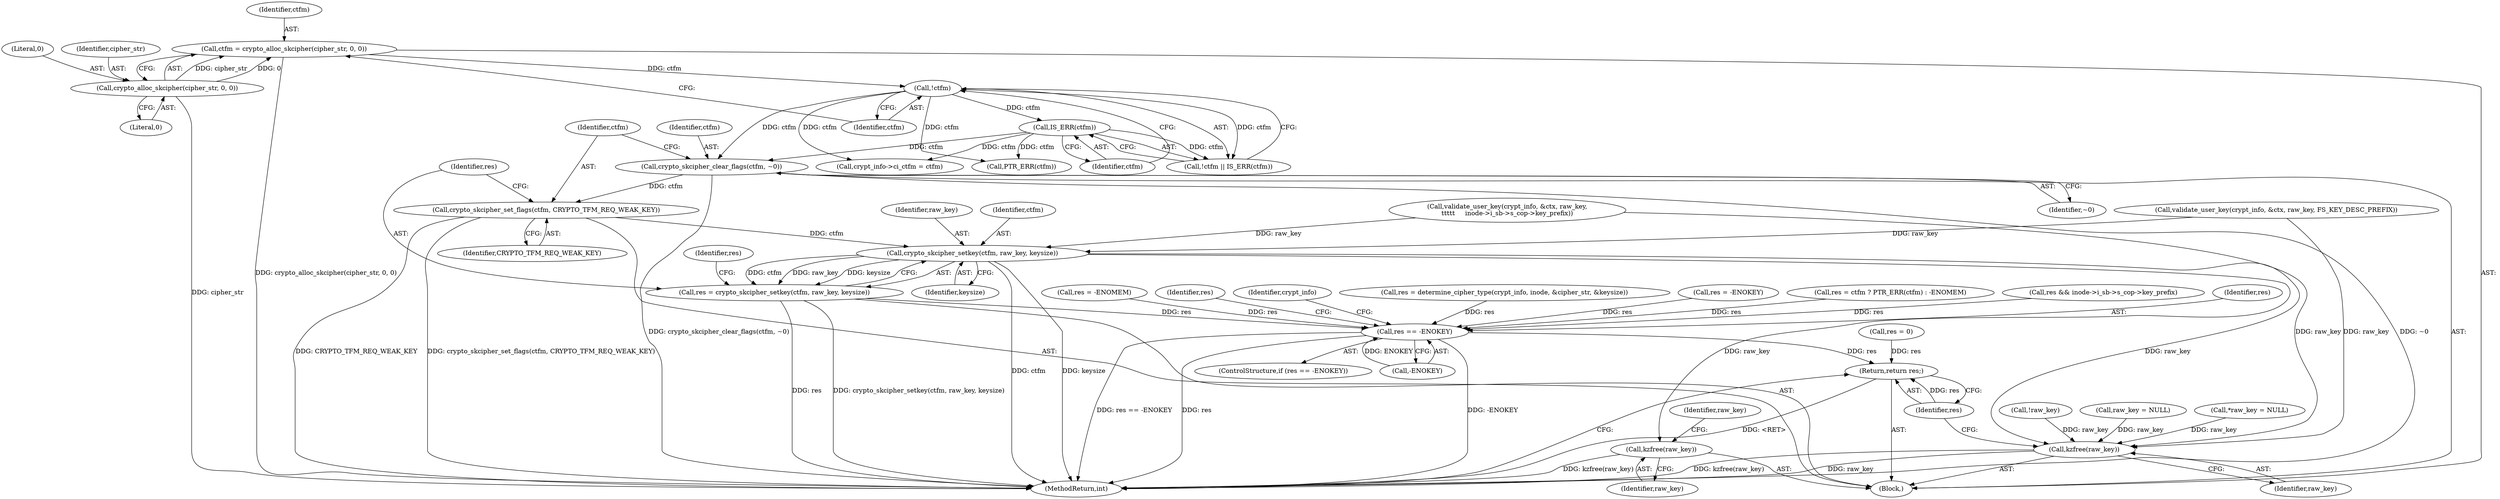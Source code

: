 digraph "0_linux_1b53cf9815bb4744958d41f3795d5d5a1d365e2d_1@API" {
"1000403" [label="(Call,crypto_skcipher_clear_flags(ctfm, ~0))"];
"1000386" [label="(Call,IS_ERR(ctfm))"];
"1000384" [label="(Call,!ctfm)"];
"1000376" [label="(Call,ctfm = crypto_alloc_skcipher(cipher_str, 0, 0))"];
"1000378" [label="(Call,crypto_alloc_skcipher(cipher_str, 0, 0))"];
"1000406" [label="(Call,crypto_skcipher_set_flags(ctfm, CRYPTO_TFM_REQ_WEAK_KEY))"];
"1000411" [label="(Call,crypto_skcipher_setkey(ctfm, raw_key, keysize))"];
"1000409" [label="(Call,res = crypto_skcipher_setkey(ctfm, raw_key, keysize))"];
"1000441" [label="(Call,res == -ENOKEY)"];
"1000452" [label="(Return,return res;)"];
"1000418" [label="(Call,kzfree(raw_key))"];
"1000450" [label="(Call,kzfree(raw_key))"];
"1000299" [label="(Call,res = determine_cipher_type(crypt_info, inode, &cipher_str, &keysize))"];
"1000452" [label="(Return,return res;)"];
"1000385" [label="(Identifier,ctfm)"];
"1000409" [label="(Call,res = crypto_skcipher_setkey(ctfm, raw_key, keysize))"];
"1000378" [label="(Call,crypto_alloc_skcipher(cipher_str, 0, 0))"];
"1000440" [label="(ControlStructure,if (res == -ENOKEY))"];
"1000443" [label="(Call,-ENOKEY)"];
"1000366" [label="(Call,res = -ENOKEY)"];
"1000321" [label="(Call,!raw_key)"];
"1000454" [label="(MethodReturn,int)"];
"1000420" [label="(Call,raw_key = NULL)"];
"1000389" [label="(Call,res = ctfm ? PTR_ERR(ctfm) : -ENOMEM)"];
"1000411" [label="(Call,crypto_skcipher_setkey(ctfm, raw_key, keysize))"];
"1000416" [label="(Identifier,res)"];
"1000383" [label="(Call,!ctfm || IS_ERR(ctfm))"];
"1000406" [label="(Call,crypto_skcipher_set_flags(ctfm, CRYPTO_TFM_REQ_WEAK_KEY))"];
"1000380" [label="(Literal,0)"];
"1000386" [label="(Call,IS_ERR(ctfm))"];
"1000381" [label="(Literal,0)"];
"1000333" [label="(Call,res && inode->i_sb->s_cop->key_prefix)"];
"1000377" [label="(Identifier,ctfm)"];
"1000453" [label="(Identifier,res)"];
"1000441" [label="(Call,res == -ENOKEY)"];
"1000408" [label="(Identifier,CRYPTO_TFM_REQ_WEAK_KEY)"];
"1000418" [label="(Call,kzfree(raw_key))"];
"1000442" [label="(Identifier,res)"];
"1000311" [label="(Call,res = -ENOMEM)"];
"1000419" [label="(Identifier,raw_key)"];
"1000410" [label="(Identifier,res)"];
"1000376" [label="(Call,ctfm = crypto_alloc_skcipher(cipher_str, 0, 0))"];
"1000407" [label="(Identifier,ctfm)"];
"1000405" [label="(Identifier,~0)"];
"1000384" [label="(Call,!ctfm)"];
"1000413" [label="(Identifier,raw_key)"];
"1000111" [label="(Call,*raw_key = NULL)"];
"1000387" [label="(Identifier,ctfm)"];
"1000326" [label="(Call,validate_user_key(crypt_info, &ctx, raw_key, FS_KEY_DESC_PREFIX))"];
"1000446" [label="(Identifier,res)"];
"1000346" [label="(Call,validate_user_key(crypt_info, &ctx, raw_key,\n\t\t\t\t\t     inode->i_sb->s_cop->key_prefix))"];
"1000450" [label="(Call,kzfree(raw_key))"];
"1000412" [label="(Identifier,ctfm)"];
"1000445" [label="(Call,res = 0)"];
"1000421" [label="(Identifier,raw_key)"];
"1000398" [label="(Call,crypt_info->ci_ctfm = ctfm)"];
"1000393" [label="(Call,PTR_ERR(ctfm))"];
"1000404" [label="(Identifier,ctfm)"];
"1000451" [label="(Identifier,raw_key)"];
"1000449" [label="(Identifier,crypt_info)"];
"1000104" [label="(Block,)"];
"1000379" [label="(Identifier,cipher_str)"];
"1000403" [label="(Call,crypto_skcipher_clear_flags(ctfm, ~0))"];
"1000414" [label="(Identifier,keysize)"];
"1000403" -> "1000104"  [label="AST: "];
"1000403" -> "1000405"  [label="CFG: "];
"1000404" -> "1000403"  [label="AST: "];
"1000405" -> "1000403"  [label="AST: "];
"1000407" -> "1000403"  [label="CFG: "];
"1000403" -> "1000454"  [label="DDG: ~0"];
"1000403" -> "1000454"  [label="DDG: crypto_skcipher_clear_flags(ctfm, ~0)"];
"1000386" -> "1000403"  [label="DDG: ctfm"];
"1000384" -> "1000403"  [label="DDG: ctfm"];
"1000403" -> "1000406"  [label="DDG: ctfm"];
"1000386" -> "1000383"  [label="AST: "];
"1000386" -> "1000387"  [label="CFG: "];
"1000387" -> "1000386"  [label="AST: "];
"1000383" -> "1000386"  [label="CFG: "];
"1000386" -> "1000383"  [label="DDG: ctfm"];
"1000384" -> "1000386"  [label="DDG: ctfm"];
"1000386" -> "1000393"  [label="DDG: ctfm"];
"1000386" -> "1000398"  [label="DDG: ctfm"];
"1000384" -> "1000383"  [label="AST: "];
"1000384" -> "1000385"  [label="CFG: "];
"1000385" -> "1000384"  [label="AST: "];
"1000387" -> "1000384"  [label="CFG: "];
"1000383" -> "1000384"  [label="CFG: "];
"1000384" -> "1000383"  [label="DDG: ctfm"];
"1000376" -> "1000384"  [label="DDG: ctfm"];
"1000384" -> "1000393"  [label="DDG: ctfm"];
"1000384" -> "1000398"  [label="DDG: ctfm"];
"1000376" -> "1000104"  [label="AST: "];
"1000376" -> "1000378"  [label="CFG: "];
"1000377" -> "1000376"  [label="AST: "];
"1000378" -> "1000376"  [label="AST: "];
"1000385" -> "1000376"  [label="CFG: "];
"1000376" -> "1000454"  [label="DDG: crypto_alloc_skcipher(cipher_str, 0, 0)"];
"1000378" -> "1000376"  [label="DDG: cipher_str"];
"1000378" -> "1000376"  [label="DDG: 0"];
"1000378" -> "1000381"  [label="CFG: "];
"1000379" -> "1000378"  [label="AST: "];
"1000380" -> "1000378"  [label="AST: "];
"1000381" -> "1000378"  [label="AST: "];
"1000378" -> "1000454"  [label="DDG: cipher_str"];
"1000406" -> "1000104"  [label="AST: "];
"1000406" -> "1000408"  [label="CFG: "];
"1000407" -> "1000406"  [label="AST: "];
"1000408" -> "1000406"  [label="AST: "];
"1000410" -> "1000406"  [label="CFG: "];
"1000406" -> "1000454"  [label="DDG: CRYPTO_TFM_REQ_WEAK_KEY"];
"1000406" -> "1000454"  [label="DDG: crypto_skcipher_set_flags(ctfm, CRYPTO_TFM_REQ_WEAK_KEY)"];
"1000406" -> "1000411"  [label="DDG: ctfm"];
"1000411" -> "1000409"  [label="AST: "];
"1000411" -> "1000414"  [label="CFG: "];
"1000412" -> "1000411"  [label="AST: "];
"1000413" -> "1000411"  [label="AST: "];
"1000414" -> "1000411"  [label="AST: "];
"1000409" -> "1000411"  [label="CFG: "];
"1000411" -> "1000454"  [label="DDG: ctfm"];
"1000411" -> "1000454"  [label="DDG: keysize"];
"1000411" -> "1000409"  [label="DDG: ctfm"];
"1000411" -> "1000409"  [label="DDG: raw_key"];
"1000411" -> "1000409"  [label="DDG: keysize"];
"1000326" -> "1000411"  [label="DDG: raw_key"];
"1000346" -> "1000411"  [label="DDG: raw_key"];
"1000411" -> "1000418"  [label="DDG: raw_key"];
"1000411" -> "1000450"  [label="DDG: raw_key"];
"1000409" -> "1000104"  [label="AST: "];
"1000410" -> "1000409"  [label="AST: "];
"1000416" -> "1000409"  [label="CFG: "];
"1000409" -> "1000454"  [label="DDG: crypto_skcipher_setkey(ctfm, raw_key, keysize)"];
"1000409" -> "1000454"  [label="DDG: res"];
"1000409" -> "1000441"  [label="DDG: res"];
"1000441" -> "1000440"  [label="AST: "];
"1000441" -> "1000443"  [label="CFG: "];
"1000442" -> "1000441"  [label="AST: "];
"1000443" -> "1000441"  [label="AST: "];
"1000446" -> "1000441"  [label="CFG: "];
"1000449" -> "1000441"  [label="CFG: "];
"1000441" -> "1000454"  [label="DDG: res"];
"1000441" -> "1000454"  [label="DDG: -ENOKEY"];
"1000441" -> "1000454"  [label="DDG: res == -ENOKEY"];
"1000333" -> "1000441"  [label="DDG: res"];
"1000311" -> "1000441"  [label="DDG: res"];
"1000366" -> "1000441"  [label="DDG: res"];
"1000389" -> "1000441"  [label="DDG: res"];
"1000299" -> "1000441"  [label="DDG: res"];
"1000443" -> "1000441"  [label="DDG: ENOKEY"];
"1000441" -> "1000452"  [label="DDG: res"];
"1000452" -> "1000104"  [label="AST: "];
"1000452" -> "1000453"  [label="CFG: "];
"1000453" -> "1000452"  [label="AST: "];
"1000454" -> "1000452"  [label="CFG: "];
"1000452" -> "1000454"  [label="DDG: <RET>"];
"1000453" -> "1000452"  [label="DDG: res"];
"1000445" -> "1000452"  [label="DDG: res"];
"1000418" -> "1000104"  [label="AST: "];
"1000418" -> "1000419"  [label="CFG: "];
"1000419" -> "1000418"  [label="AST: "];
"1000421" -> "1000418"  [label="CFG: "];
"1000418" -> "1000454"  [label="DDG: kzfree(raw_key)"];
"1000450" -> "1000104"  [label="AST: "];
"1000450" -> "1000451"  [label="CFG: "];
"1000451" -> "1000450"  [label="AST: "];
"1000453" -> "1000450"  [label="CFG: "];
"1000450" -> "1000454"  [label="DDG: kzfree(raw_key)"];
"1000450" -> "1000454"  [label="DDG: raw_key"];
"1000326" -> "1000450"  [label="DDG: raw_key"];
"1000321" -> "1000450"  [label="DDG: raw_key"];
"1000420" -> "1000450"  [label="DDG: raw_key"];
"1000346" -> "1000450"  [label="DDG: raw_key"];
"1000111" -> "1000450"  [label="DDG: raw_key"];
}
